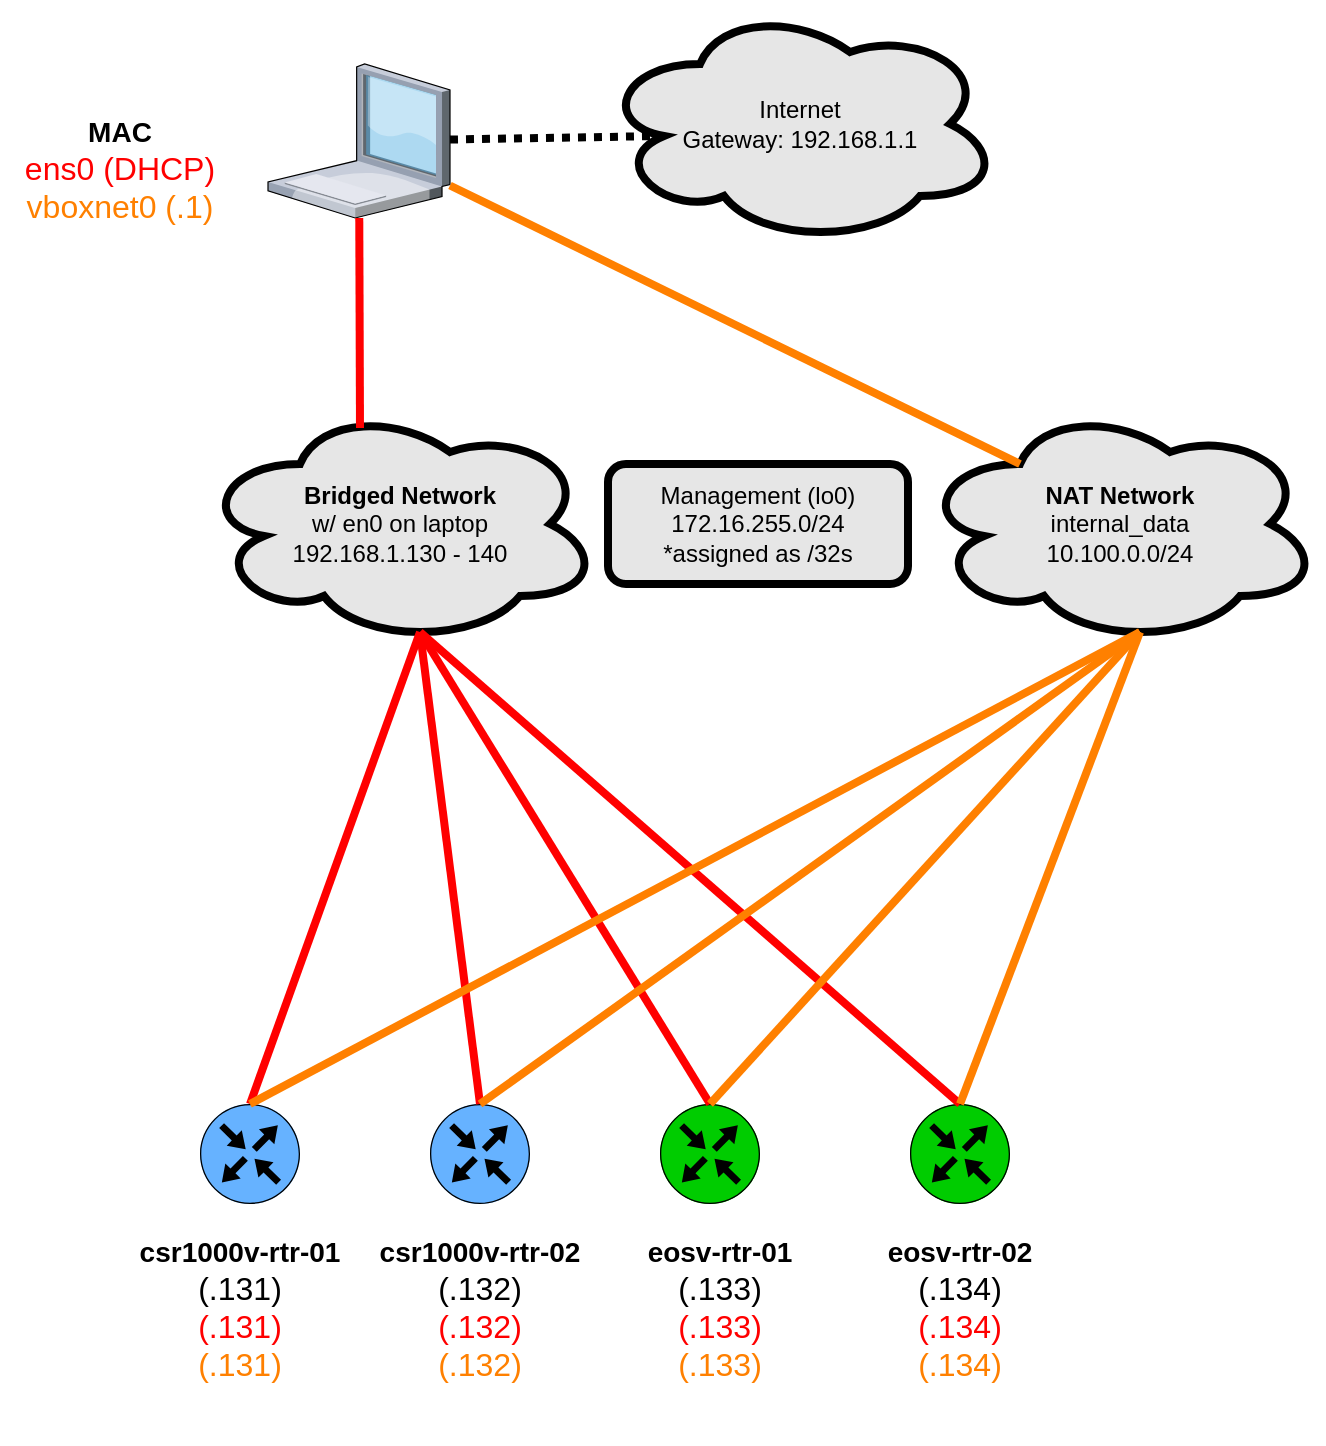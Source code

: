 <mxfile version="13.6.2" type="device" pages="2"><diagram id="bjzrlniuoW9Y6wsvjh16" name="virtual-box"><mxGraphModel dx="1382" dy="831" grid="1" gridSize="10" guides="1" tooltips="1" connect="1" arrows="1" fold="1" page="1" pageScale="1" pageWidth="850" pageHeight="1100" math="0" shadow="0"><root><mxCell id="0"/><mxCell id="1" parent="0"/><mxCell id="K3_CRyfxQu7D6miHCibi-1" value="" style="points=[[0.5,0,0],[1,0.5,0],[0.5,1,0],[0,0.5,0],[0.145,0.145,0],[0.856,0.145,0],[0.855,0.856,0],[0.145,0.855,0]];verticalLabelPosition=bottom;html=1;verticalAlign=top;aspect=fixed;align=center;pointerEvents=1;shape=mxgraph.cisco19.rect;prIcon=router;strokeColor=#000000;fillColor=#66B2FF;" vertex="1" parent="1"><mxGeometry x="160" y="630" width="50" height="50" as="geometry"/></mxCell><mxCell id="K3_CRyfxQu7D6miHCibi-2" value="&lt;div&gt;&lt;b&gt;NAT Network&lt;/b&gt;&lt;/div&gt;&lt;div&gt;internal_data&lt;/div&gt;&lt;div&gt;10.100.0.0/24&lt;br&gt;&lt;/div&gt;" style="ellipse;shape=cloud;whiteSpace=wrap;html=1;strokeWidth=4;fillColor=#E6E6E6;" vertex="1" parent="1"><mxGeometry x="520" y="280" width="200" height="120" as="geometry"/></mxCell><mxCell id="K3_CRyfxQu7D6miHCibi-3" value="" style="verticalLabelPosition=bottom;aspect=fixed;html=1;verticalAlign=top;strokeColor=none;align=center;outlineConnect=0;shape=mxgraph.citrix.laptop_1;" vertex="1" parent="1"><mxGeometry x="194" y="110" width="91" height="77" as="geometry"/></mxCell><mxCell id="K3_CRyfxQu7D6miHCibi-8" value="&lt;div&gt;&lt;b&gt;Bridged Network&lt;/b&gt;&lt;/div&gt;&lt;div&gt;w/ en0 on laptop&lt;/div&gt;&lt;div&gt;192.168.1.130 - 140&lt;br&gt;&lt;/div&gt;" style="ellipse;shape=cloud;whiteSpace=wrap;html=1;strokeWidth=4;fillColor=#E6E6E6;" vertex="1" parent="1"><mxGeometry x="160" y="280" width="200" height="120" as="geometry"/></mxCell><mxCell id="K3_CRyfxQu7D6miHCibi-9" value="" style="endArrow=none;html=1;exitX=0.4;exitY=0.1;exitDx=0;exitDy=0;exitPerimeter=0;strokeColor=#FF0000;strokeWidth=4;" edge="1" parent="1" source="K3_CRyfxQu7D6miHCibi-8" target="K3_CRyfxQu7D6miHCibi-3"><mxGeometry width="50" height="50" relative="1" as="geometry"><mxPoint x="570" y="390" as="sourcePoint"/><mxPoint x="620" y="340" as="targetPoint"/></mxGeometry></mxCell><mxCell id="K3_CRyfxQu7D6miHCibi-11" value="" style="points=[[0.5,0,0],[1,0.5,0],[0.5,1,0],[0,0.5,0],[0.145,0.145,0],[0.856,0.145,0],[0.855,0.856,0],[0.145,0.855,0]];verticalLabelPosition=bottom;html=1;verticalAlign=top;aspect=fixed;align=center;pointerEvents=1;shape=mxgraph.cisco19.rect;prIcon=router;strokeColor=#000000;fillColor=#66B2FF;" vertex="1" parent="1"><mxGeometry x="275" y="630" width="50" height="50" as="geometry"/></mxCell><mxCell id="K3_CRyfxQu7D6miHCibi-12" value="" style="points=[[0.5,0,0],[1,0.5,0],[0.5,1,0],[0,0.5,0],[0.145,0.145,0],[0.856,0.145,0],[0.855,0.856,0],[0.145,0.855,0]];verticalLabelPosition=bottom;html=1;verticalAlign=top;aspect=fixed;align=center;pointerEvents=1;shape=mxgraph.cisco19.rect;prIcon=router;strokeColor=#000000;fillColor=#00CC00;" vertex="1" parent="1"><mxGeometry x="390" y="630" width="50" height="50" as="geometry"/></mxCell><mxCell id="K3_CRyfxQu7D6miHCibi-13" value="" style="points=[[0.5,0,0],[1,0.5,0],[0.5,1,0],[0,0.5,0],[0.145,0.145,0],[0.856,0.145,0],[0.855,0.856,0],[0.145,0.855,0]];verticalLabelPosition=bottom;html=1;verticalAlign=top;aspect=fixed;align=center;pointerEvents=1;shape=mxgraph.cisco19.rect;prIcon=router;strokeColor=#000000;fillColor=#00CC00;" vertex="1" parent="1"><mxGeometry x="515" y="630" width="50" height="50" as="geometry"/></mxCell><mxCell id="gvP_JUh8MGZcJP30kNER-1" value="" style="endArrow=none;html=1;exitX=0.55;exitY=0.95;exitDx=0;exitDy=0;exitPerimeter=0;strokeColor=#FF0000;strokeWidth=4;entryX=0.5;entryY=0;entryDx=0;entryDy=0;entryPerimeter=0;" edge="1" parent="1" source="K3_CRyfxQu7D6miHCibi-8" target="K3_CRyfxQu7D6miHCibi-1"><mxGeometry width="50" height="50" relative="1" as="geometry"><mxPoint x="250" y="302" as="sourcePoint"/><mxPoint x="270" y="270" as="targetPoint"/></mxGeometry></mxCell><mxCell id="gvP_JUh8MGZcJP30kNER-2" value="" style="endArrow=none;html=1;exitX=0.55;exitY=0.95;exitDx=0;exitDy=0;exitPerimeter=0;strokeColor=#FF0000;strokeWidth=4;entryX=0.5;entryY=0;entryDx=0;entryDy=0;entryPerimeter=0;" edge="1" parent="1" source="K3_CRyfxQu7D6miHCibi-8" target="K3_CRyfxQu7D6miHCibi-11"><mxGeometry width="50" height="50" relative="1" as="geometry"><mxPoint x="280" y="404" as="sourcePoint"/><mxPoint x="275" y="560" as="targetPoint"/></mxGeometry></mxCell><mxCell id="gvP_JUh8MGZcJP30kNER-3" value="" style="endArrow=none;html=1;exitX=0.55;exitY=0.95;exitDx=0;exitDy=0;exitPerimeter=0;strokeColor=#FF0000;strokeWidth=4;entryX=0.5;entryY=0;entryDx=0;entryDy=0;entryPerimeter=0;" edge="1" parent="1" source="K3_CRyfxQu7D6miHCibi-8" target="K3_CRyfxQu7D6miHCibi-13"><mxGeometry width="50" height="50" relative="1" as="geometry"><mxPoint x="280" y="404" as="sourcePoint"/><mxPoint x="375" y="560" as="targetPoint"/></mxGeometry></mxCell><mxCell id="gvP_JUh8MGZcJP30kNER-4" value="" style="endArrow=none;html=1;strokeColor=#FF0000;strokeWidth=4;entryX=0.5;entryY=0;entryDx=0;entryDy=0;entryPerimeter=0;exitX=0.55;exitY=0.95;exitDx=0;exitDy=0;exitPerimeter=0;" edge="1" parent="1" source="K3_CRyfxQu7D6miHCibi-8" target="K3_CRyfxQu7D6miHCibi-12"><mxGeometry width="50" height="50" relative="1" as="geometry"><mxPoint x="370" y="400" as="sourcePoint"/><mxPoint x="575" y="560" as="targetPoint"/></mxGeometry></mxCell><mxCell id="y7ACBOp6lDSDF_rMlVb1-1" value="&lt;div&gt;&lt;font style=&quot;font-size: 14px&quot;&gt;&lt;b&gt;csr1000v-rtr-01&lt;/b&gt;&lt;/font&gt;&lt;/div&gt;&lt;div&gt;&lt;font style=&quot;font-size: 14px&quot;&gt;&lt;font size=&quot;3&quot;&gt;(.131)&lt;/font&gt;&lt;b&gt;&lt;br&gt;&lt;/b&gt;&lt;/font&gt;&lt;/div&gt;&lt;div&gt;&lt;font size=&quot;3&quot; color=&quot;#FF0000&quot;&gt;(.131)&lt;/font&gt;&lt;/div&gt;&lt;div&gt;&lt;font size=&quot;3&quot; color=&quot;#FF8000&quot;&gt;(.131)&lt;/font&gt;&lt;b&gt;&lt;br&gt;&lt;/b&gt;&lt;/div&gt;&lt;div&gt;&lt;b&gt;&lt;br&gt;&lt;/b&gt;&lt;/div&gt;" style="text;html=1;strokeColor=none;fillColor=none;align=center;verticalAlign=middle;whiteSpace=wrap;rounded=0;" vertex="1" parent="1"><mxGeometry x="120" y="680" width="120" height="120" as="geometry"/></mxCell><mxCell id="y7ACBOp6lDSDF_rMlVb1-5" value="&lt;div&gt;&lt;font style=&quot;font-size: 14px&quot;&gt;&lt;b&gt;csr1000v-rtr-02&lt;/b&gt;&lt;/font&gt;&lt;br&gt;&lt;div&gt;&lt;font style=&quot;font-size: 14px&quot;&gt;&lt;font size=&quot;3&quot;&gt;(.132)&lt;/font&gt;&lt;b&gt;&lt;br&gt;&lt;/b&gt;&lt;/font&gt;&lt;/div&gt;&lt;/div&gt;&lt;div&gt;&lt;font size=&quot;3&quot; color=&quot;#FF0000&quot;&gt;(.132)&lt;/font&gt;&lt;/div&gt;&lt;div&gt;&lt;font size=&quot;3&quot; color=&quot;#FF8000&quot;&gt;(.132)&lt;/font&gt;&lt;b&gt;&lt;br&gt;&lt;/b&gt;&lt;/div&gt;&lt;div&gt;&lt;b&gt;&lt;br&gt;&lt;/b&gt;&lt;/div&gt;" style="text;html=1;strokeColor=none;fillColor=none;align=center;verticalAlign=middle;whiteSpace=wrap;rounded=0;" vertex="1" parent="1"><mxGeometry x="240" y="680" width="120" height="120" as="geometry"/></mxCell><mxCell id="y7ACBOp6lDSDF_rMlVb1-6" value="&lt;div&gt;&lt;font style=&quot;font-size: 14px&quot;&gt;&lt;b&gt;eosv-rtr-01&lt;/b&gt;&lt;/font&gt;&lt;/div&gt;&lt;div&gt;&lt;font style=&quot;font-size: 14px&quot;&gt;&lt;font size=&quot;3&quot;&gt;(.133)&lt;/font&gt;&lt;b&gt;&lt;br&gt;&lt;/b&gt;&lt;/font&gt;&lt;/div&gt;&lt;div&gt;&lt;font size=&quot;3&quot; color=&quot;#FF0000&quot;&gt;(.133)&lt;/font&gt;&lt;/div&gt;&lt;div&gt;&lt;font size=&quot;3&quot; color=&quot;#FF8000&quot;&gt;(.133)&lt;/font&gt;&lt;b&gt;&lt;br&gt;&lt;/b&gt;&lt;/div&gt;&lt;div&gt;&lt;b&gt;&lt;br&gt;&lt;/b&gt;&lt;/div&gt;" style="text;html=1;strokeColor=none;fillColor=none;align=center;verticalAlign=middle;whiteSpace=wrap;rounded=0;" vertex="1" parent="1"><mxGeometry x="360" y="680" width="120" height="120" as="geometry"/></mxCell><mxCell id="y7ACBOp6lDSDF_rMlVb1-7" value="&lt;div&gt;&lt;font style=&quot;font-size: 14px&quot;&gt;&lt;b&gt;eosv-rtr-02&lt;/b&gt;&lt;/font&gt;&lt;/div&gt;&lt;div&gt;&lt;font style=&quot;font-size: 14px&quot;&gt;&lt;font size=&quot;3&quot;&gt;(.134)&lt;/font&gt;&lt;b&gt;&lt;br&gt;&lt;/b&gt;&lt;/font&gt;&lt;/div&gt;&lt;div&gt;&lt;font size=&quot;3&quot; color=&quot;#FF0000&quot;&gt;(.134)&lt;/font&gt;&lt;/div&gt;&lt;div&gt;&lt;font size=&quot;3&quot; color=&quot;#FF8000&quot;&gt;(.134)&lt;/font&gt;&lt;b&gt;&lt;br&gt;&lt;/b&gt;&lt;/div&gt;&lt;div&gt;&lt;b&gt;&lt;br&gt;&lt;/b&gt;&lt;/div&gt;" style="text;html=1;strokeColor=none;fillColor=none;align=center;verticalAlign=middle;whiteSpace=wrap;rounded=0;" vertex="1" parent="1"><mxGeometry x="480" y="680" width="120" height="120" as="geometry"/></mxCell><mxCell id="y7ACBOp6lDSDF_rMlVb1-8" value="" style="endArrow=none;html=1;exitX=0.5;exitY=0;exitDx=0;exitDy=0;exitPerimeter=0;strokeWidth=4;entryX=0.55;entryY=0.95;entryDx=0;entryDy=0;entryPerimeter=0;strokeColor=#FF8000;" edge="1" parent="1" source="K3_CRyfxQu7D6miHCibi-1" target="K3_CRyfxQu7D6miHCibi-2"><mxGeometry width="50" height="50" relative="1" as="geometry"><mxPoint x="280" y="404" as="sourcePoint"/><mxPoint x="550" y="640" as="targetPoint"/></mxGeometry></mxCell><mxCell id="y7ACBOp6lDSDF_rMlVb1-9" value="" style="endArrow=none;html=1;exitX=0.5;exitY=0;exitDx=0;exitDy=0;exitPerimeter=0;strokeWidth=4;entryX=0.55;entryY=0.95;entryDx=0;entryDy=0;entryPerimeter=0;strokeColor=#FF8000;" edge="1" parent="1" source="K3_CRyfxQu7D6miHCibi-11" target="K3_CRyfxQu7D6miHCibi-2"><mxGeometry width="50" height="50" relative="1" as="geometry"><mxPoint x="195" y="640" as="sourcePoint"/><mxPoint x="640" y="404" as="targetPoint"/></mxGeometry></mxCell><mxCell id="y7ACBOp6lDSDF_rMlVb1-10" value="" style="endArrow=none;html=1;exitX=0.5;exitY=0;exitDx=0;exitDy=0;exitPerimeter=0;strokeWidth=4;strokeColor=#FF8000;entryX=0.55;entryY=0.95;entryDx=0;entryDy=0;entryPerimeter=0;" edge="1" parent="1" source="K3_CRyfxQu7D6miHCibi-12" target="K3_CRyfxQu7D6miHCibi-2"><mxGeometry width="50" height="50" relative="1" as="geometry"><mxPoint x="310" y="640" as="sourcePoint"/><mxPoint x="660" y="440" as="targetPoint"/></mxGeometry></mxCell><mxCell id="y7ACBOp6lDSDF_rMlVb1-11" value="" style="endArrow=none;html=1;exitX=0.5;exitY=0;exitDx=0;exitDy=0;exitPerimeter=0;strokeWidth=4;strokeColor=#FF8000;entryX=0.55;entryY=0.95;entryDx=0;entryDy=0;entryPerimeter=0;" edge="1" parent="1" source="K3_CRyfxQu7D6miHCibi-13" target="K3_CRyfxQu7D6miHCibi-2"><mxGeometry width="50" height="50" relative="1" as="geometry"><mxPoint x="425" y="640" as="sourcePoint"/><mxPoint x="640" y="400" as="targetPoint"/></mxGeometry></mxCell><mxCell id="y7ACBOp6lDSDF_rMlVb1-12" value="&lt;div&gt;Internet&lt;/div&gt;&lt;div&gt;Gateway: 192.168.1.1&lt;br&gt;&lt;/div&gt;" style="ellipse;shape=cloud;whiteSpace=wrap;html=1;strokeWidth=4;fillColor=#E6E6E6;" vertex="1" parent="1"><mxGeometry x="360" y="80" width="200" height="120" as="geometry"/></mxCell><mxCell id="XpuALIE9WGxtlJ8F0vGw-1" value="" style="endArrow=none;html=1;strokeWidth=4;entryX=0.16;entryY=0.55;entryDx=0;entryDy=0;entryPerimeter=0;dashed=1;dashPattern=1 1;" edge="1" parent="1" source="K3_CRyfxQu7D6miHCibi-3" target="y7ACBOp6lDSDF_rMlVb1-12"><mxGeometry width="50" height="50" relative="1" as="geometry"><mxPoint x="350.37" y="295" as="sourcePoint"/><mxPoint x="350.004" y="190" as="targetPoint"/></mxGeometry></mxCell><mxCell id="XpuALIE9WGxtlJ8F0vGw-2" value="&lt;div&gt;Management (lo0)&lt;/div&gt;&lt;div&gt;172.16.255.0/24&lt;/div&gt;&lt;div&gt;*assigned as /32s&lt;br&gt;&lt;/div&gt;" style="rounded=1;whiteSpace=wrap;html=1;strokeColor=#000000;strokeWidth=4;fillColor=#E6E6E6;" vertex="1" parent="1"><mxGeometry x="364" y="310" width="150" height="60" as="geometry"/></mxCell><mxCell id="XpuALIE9WGxtlJ8F0vGw-3" value="" style="endArrow=none;html=1;exitX=0.25;exitY=0.25;exitDx=0;exitDy=0;exitPerimeter=0;strokeWidth=4;strokeColor=#FF8000;" edge="1" parent="1" source="K3_CRyfxQu7D6miHCibi-2" target="K3_CRyfxQu7D6miHCibi-3"><mxGeometry width="50" height="50" relative="1" as="geometry"><mxPoint x="550" y="640" as="sourcePoint"/><mxPoint x="640" y="404" as="targetPoint"/></mxGeometry></mxCell><mxCell id="XpuALIE9WGxtlJ8F0vGw-4" value="&lt;div&gt;&lt;font style=&quot;font-size: 14px&quot;&gt;&lt;b&gt;MAC&lt;/b&gt;&lt;/font&gt;&lt;/div&gt;&lt;div&gt;&lt;font size=&quot;3&quot; color=&quot;#FF8000&quot;&gt;&lt;font color=&quot;#FF0000&quot;&gt;ens0 (DHCP)&lt;/font&gt;&lt;br&gt;&lt;/font&gt;&lt;/div&gt;&lt;div&gt;&lt;font size=&quot;3&quot; color=&quot;#FF8000&quot;&gt;vboxnet0 (.1)&lt;/font&gt;&lt;b&gt;&lt;br&gt;&lt;/b&gt;&lt;/div&gt;&lt;div&gt;&lt;b&gt;&lt;br&gt;&lt;/b&gt;&lt;/div&gt;" style="text;html=1;strokeColor=none;fillColor=none;align=center;verticalAlign=middle;whiteSpace=wrap;rounded=0;" vertex="1" parent="1"><mxGeometry x="60" y="110" width="120" height="120" as="geometry"/></mxCell></root></mxGraphModel></diagram><diagram id="GanozR1G6oimHsAfn_Ti" name="legand"><mxGraphModel dx="1175" dy="706" grid="1" gridSize="10" guides="1" tooltips="1" connect="1" arrows="1" fold="1" page="1" pageScale="1" pageWidth="850" pageHeight="1100" math="0" shadow="0"><root><mxCell id="4oE7lVkoL4YbROMZhuIR-0"/><mxCell id="4oE7lVkoL4YbROMZhuIR-1" parent="4oE7lVkoL4YbROMZhuIR-0"/><mxCell id="4oE7lVkoL4YbROMZhuIR-2" value="" style="points=[[0.5,0,0],[1,0.5,0],[0.5,1,0],[0,0.5,0],[0.145,0.145,0],[0.856,0.145,0],[0.855,0.856,0],[0.145,0.855,0]];verticalLabelPosition=bottom;html=1;verticalAlign=top;aspect=fixed;align=center;pointerEvents=1;shape=mxgraph.cisco19.rect;prIcon=router;strokeColor=#000000;fillColor=#00CC00;" vertex="1" parent="4oE7lVkoL4YbROMZhuIR-1"><mxGeometry x="40" y="40" width="50" height="50" as="geometry"/></mxCell><mxCell id="4oE7lVkoL4YbROMZhuIR-3" value="" style="points=[[0.5,0,0],[1,0.5,0],[0.5,1,0],[0,0.5,0],[0.145,0.145,0],[0.856,0.145,0],[0.855,0.856,0],[0.145,0.855,0]];verticalLabelPosition=bottom;html=1;verticalAlign=top;aspect=fixed;align=center;pointerEvents=1;shape=mxgraph.cisco19.rect;prIcon=router;strokeColor=#000000;fillColor=#66B2FF;" vertex="1" parent="4oE7lVkoL4YbROMZhuIR-1"><mxGeometry x="40" y="110" width="50" height="50" as="geometry"/></mxCell><mxCell id="4oE7lVkoL4YbROMZhuIR-4" value="vEOS" style="text;html=1;strokeColor=none;fillColor=none;align=center;verticalAlign=middle;whiteSpace=wrap;rounded=0;" vertex="1" parent="4oE7lVkoL4YbROMZhuIR-1"><mxGeometry x="110" y="55" width="40" height="20" as="geometry"/></mxCell><mxCell id="4oE7lVkoL4YbROMZhuIR-5" value="&lt;div&gt;CSR1000v&lt;/div&gt;" style="text;html=1;strokeColor=none;fillColor=none;align=center;verticalAlign=middle;whiteSpace=wrap;rounded=0;" vertex="1" parent="4oE7lVkoL4YbROMZhuIR-1"><mxGeometry x="120" y="120" width="40" height="20" as="geometry"/></mxCell><mxCell id="bRapFZ8SW8r0ZzMQ-TWt-0" value="" style="endArrow=none;html=1;strokeColor=#FF0000;strokeWidth=4;" edge="1" parent="4oE7lVkoL4YbROMZhuIR-1"><mxGeometry width="50" height="50" relative="1" as="geometry"><mxPoint x="80" y="200" as="sourcePoint"/><mxPoint x="40" y="200" as="targetPoint"/></mxGeometry></mxCell><mxCell id="bRapFZ8SW8r0ZzMQ-TWt-1" value="&lt;div&gt;Virtual Link&lt;/div&gt;&lt;div&gt;to Bridged Network&lt;br&gt;&lt;/div&gt;" style="text;html=1;strokeColor=none;fillColor=none;align=center;verticalAlign=middle;whiteSpace=wrap;rounded=0;" vertex="1" parent="4oE7lVkoL4YbROMZhuIR-1"><mxGeometry x="110" y="190" width="110" height="20" as="geometry"/></mxCell><mxCell id="4mkXoXUY0iQutP0BaxTs-0" value="" style="endArrow=none;html=1;strokeWidth=4;strokeColor=#FF8000;" edge="1" parent="4oE7lVkoL4YbROMZhuIR-1"><mxGeometry width="50" height="50" relative="1" as="geometry"><mxPoint x="80" y="240" as="sourcePoint"/><mxPoint x="40" y="240" as="targetPoint"/></mxGeometry></mxCell><mxCell id="4mkXoXUY0iQutP0BaxTs-1" value="&lt;div&gt;Virtual Link&lt;/div&gt;&lt;div&gt;to NAT intenral_data&lt;br&gt;&lt;/div&gt;" style="text;html=1;strokeColor=none;fillColor=none;align=center;verticalAlign=middle;whiteSpace=wrap;rounded=0;" vertex="1" parent="4oE7lVkoL4YbROMZhuIR-1"><mxGeometry x="110" y="230" width="130" height="20" as="geometry"/></mxCell></root></mxGraphModel></diagram></mxfile>